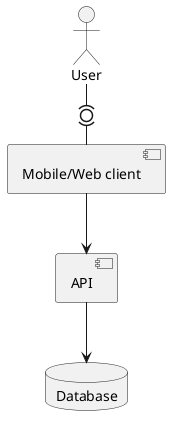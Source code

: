 @startuml

actor "User" as user
component "Mobile/Web client" as client
component API as api
database Database as db

user -(0)- client
client --> api
api --> db

' agent agent
' artifact artifact
' boundary boundary
' card card
' circle circle
' cloud cloud
' collections collections
' control control
' entity entity
' file file
' folder folder
' frame frame
' hexagon hexagon
' interface interface
' label label
' node node
' package package
' person person
' queue queue
' rectangle rectangle
' stack stack
' storage storage
' usecase usecase
' usecase/ "usecase/"
@enduml